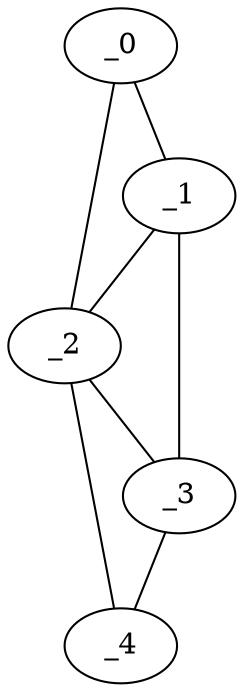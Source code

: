 graph "obj12__30.gxl" {
	_0	 [x=5,
		y=57];
	_1	 [x=40,
		y=66];
	_0 -- _1	 [valence=1];
	_2	 [x=41,
		y=13];
	_0 -- _2	 [valence=1];
	_1 -- _2	 [valence=1];
	_3	 [x=104,
		y=74];
	_1 -- _3	 [valence=1];
	_2 -- _3	 [valence=2];
	_4	 [x=124,
		y=62];
	_2 -- _4	 [valence=1];
	_3 -- _4	 [valence=1];
}
